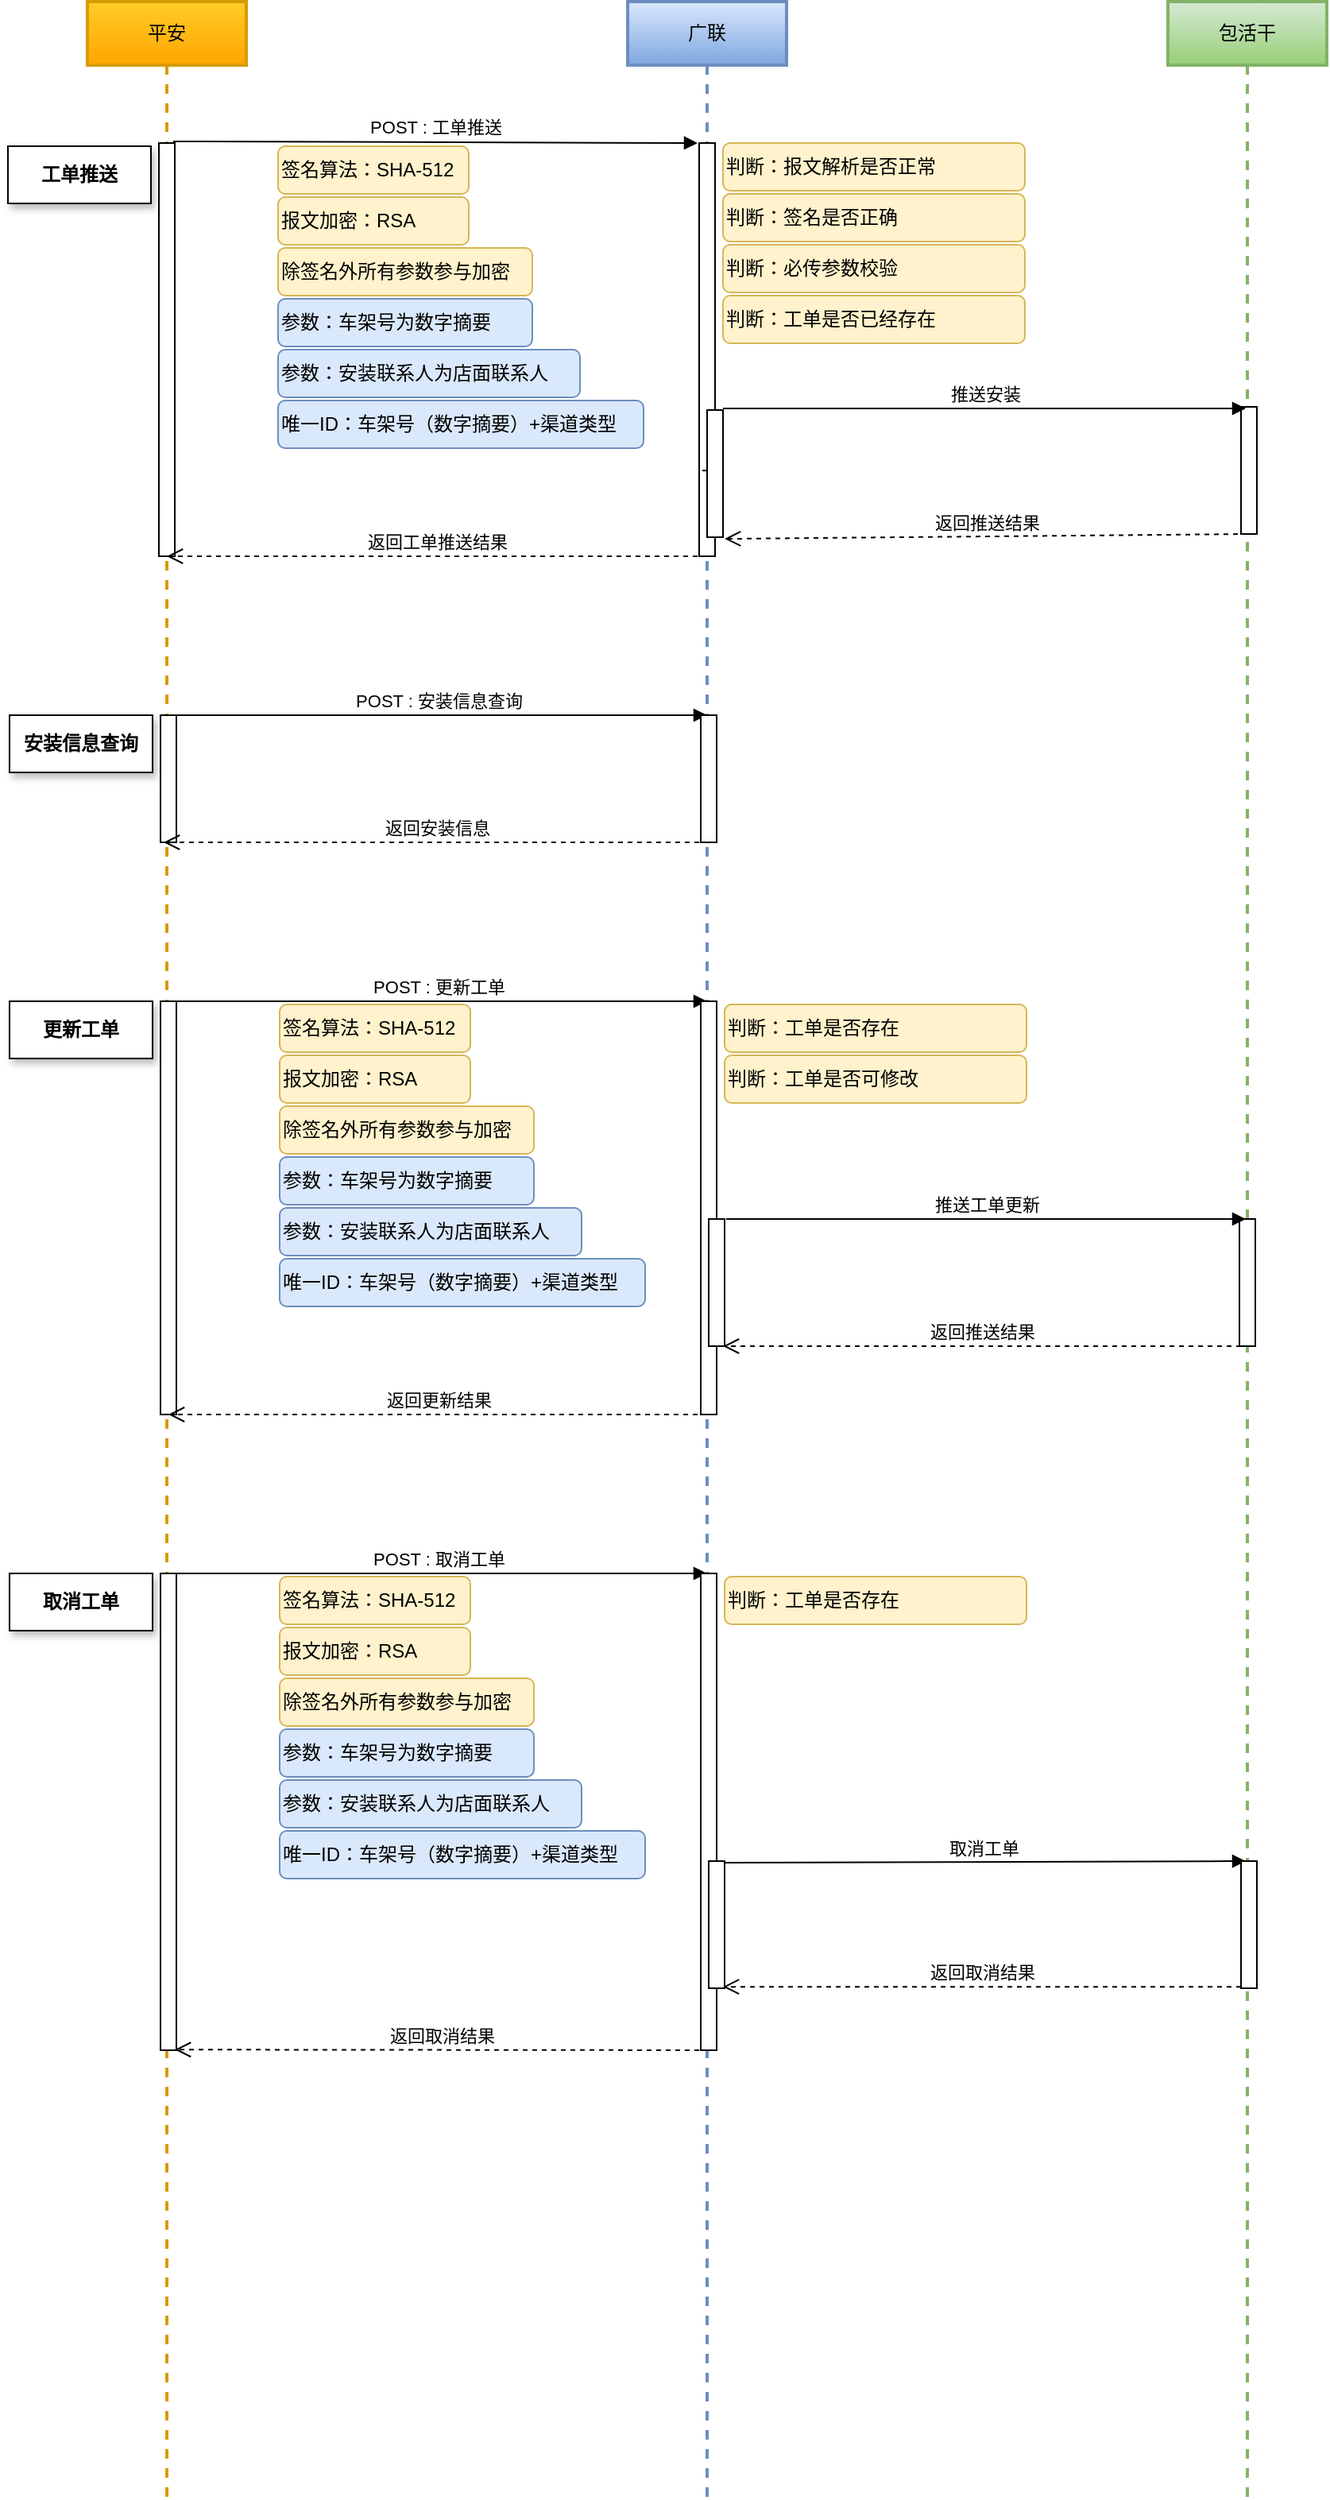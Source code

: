 <mxfile version="14.7.2" type="github">
  <diagram id="0" name="Page-1">
    <mxGraphModel dx="942" dy="572" grid="1" gridSize="10" guides="1" tooltips="1" connect="1" arrows="1" fold="0" page="1" pageScale="1" pageWidth="826" pageHeight="1169" background="none" math="1" shadow="0">
      <root>
        <mxCell id="0" />
        <mxCell id="1" parent="0" />
        <mxCell id="PKEPj2NAEDAo1NqbGAmX-19" value="平安" style="shape=umlLifeline;perimeter=lifelinePerimeter;whiteSpace=wrap;html=1;container=1;collapsible=0;recursiveResize=0;outlineConnect=0;fillColor=#ffcd28;strokeColor=#d79b00;gradientColor=#ffa500;strokeWidth=2;" vertex="1" parent="1">
          <mxGeometry x="90" y="110" width="100" height="1570" as="geometry" />
        </mxCell>
        <mxCell id="PKEPj2NAEDAo1NqbGAmX-105" value="" style="html=1;points=[];perimeter=orthogonalPerimeter;shadow=0;strokeWidth=1;align=center;" vertex="1" parent="PKEPj2NAEDAo1NqbGAmX-19">
          <mxGeometry x="45" y="89" width="10" height="260" as="geometry" />
        </mxCell>
        <mxCell id="PKEPj2NAEDAo1NqbGAmX-22" value="广联" style="shape=umlLifeline;perimeter=lifelinePerimeter;whiteSpace=wrap;html=1;container=1;collapsible=0;recursiveResize=0;outlineConnect=0;fillColor=#dae8fc;strokeColor=#6c8ebf;gradientColor=#7ea6e0;strokeWidth=2;" vertex="1" parent="1">
          <mxGeometry x="430" y="110" width="100" height="1570" as="geometry" />
        </mxCell>
        <mxCell id="PKEPj2NAEDAo1NqbGAmX-33" value="" style="html=1;points=[];perimeter=orthogonalPerimeter;align=left;" vertex="1" parent="PKEPj2NAEDAo1NqbGAmX-22">
          <mxGeometry x="45" y="89" width="10" height="260" as="geometry" />
        </mxCell>
        <mxCell id="PKEPj2NAEDAo1NqbGAmX-23" value="包活干" style="shape=umlLifeline;perimeter=lifelinePerimeter;whiteSpace=wrap;html=1;container=1;collapsible=0;recursiveResize=0;outlineConnect=0;fillColor=#d5e8d4;strokeColor=#82b366;gradientColor=#97d077;strokeWidth=2;" vertex="1" parent="1">
          <mxGeometry x="770" y="110" width="100" height="1570" as="geometry" />
        </mxCell>
        <mxCell id="PKEPj2NAEDAo1NqbGAmX-116" value="" style="html=1;points=[];perimeter=orthogonalPerimeter;shadow=0;strokeWidth=1;align=center;" vertex="1" parent="PKEPj2NAEDAo1NqbGAmX-23">
          <mxGeometry x="46" y="255" width="10" height="80" as="geometry" />
        </mxCell>
        <mxCell id="PKEPj2NAEDAo1NqbGAmX-119" value="" style="html=1;points=[];perimeter=orthogonalPerimeter;shadow=0;strokeWidth=1;align=center;" vertex="1" parent="PKEPj2NAEDAo1NqbGAmX-23">
          <mxGeometry x="45" y="766" width="10" height="80" as="geometry" />
        </mxCell>
        <mxCell id="PKEPj2NAEDAo1NqbGAmX-27" value="签名算法：SHA-512" style="rounded=1;whiteSpace=wrap;html=1;fillColor=#fff2cc;strokeColor=#d6b656;align=left;" vertex="1" parent="1">
          <mxGeometry x="210" y="201" width="120" height="30" as="geometry" />
        </mxCell>
        <mxCell id="PKEPj2NAEDAo1NqbGAmX-28" value="报文加密：RSA" style="rounded=1;whiteSpace=wrap;html=1;fillColor=#fff2cc;strokeColor=#d6b656;align=left;" vertex="1" parent="1">
          <mxGeometry x="210" y="233" width="120" height="30" as="geometry" />
        </mxCell>
        <mxCell id="PKEPj2NAEDAo1NqbGAmX-29" value="除签名外所有参数参与加密" style="rounded=1;whiteSpace=wrap;html=1;fillColor=#fff2cc;strokeColor=#d6b656;align=left;" vertex="1" parent="1">
          <mxGeometry x="210" y="265" width="160" height="30" as="geometry" />
        </mxCell>
        <mxCell id="PKEPj2NAEDAo1NqbGAmX-30" value="参数：车架号为数字摘要" style="rounded=1;whiteSpace=wrap;html=1;fillColor=#dae8fc;strokeColor=#6c8ebf;align=left;" vertex="1" parent="1">
          <mxGeometry x="210" y="297" width="160" height="30" as="geometry" />
        </mxCell>
        <mxCell id="PKEPj2NAEDAo1NqbGAmX-31" value="参数：安装联系人为店面联系人" style="rounded=1;whiteSpace=wrap;html=1;fillColor=#dae8fc;strokeColor=#6c8ebf;align=left;" vertex="1" parent="1">
          <mxGeometry x="210" y="329" width="190" height="30" as="geometry" />
        </mxCell>
        <mxCell id="PKEPj2NAEDAo1NqbGAmX-32" value="唯一ID：车架号（数字摘要）+渠道类型" style="rounded=1;whiteSpace=wrap;html=1;fillColor=#dae8fc;strokeColor=#6c8ebf;align=left;" vertex="1" parent="1">
          <mxGeometry x="210" y="361" width="230" height="30" as="geometry" />
        </mxCell>
        <mxCell id="PKEPj2NAEDAo1NqbGAmX-34" value="推送安装" style="html=1;verticalAlign=bottom;startArrow=none;startFill=0;endArrow=block;startSize=8;" edge="1" parent="1">
          <mxGeometry width="60" relative="1" as="geometry">
            <mxPoint x="490" y="366" as="sourcePoint" />
            <mxPoint x="819" y="366" as="targetPoint" />
          </mxGeometry>
        </mxCell>
        <mxCell id="PKEPj2NAEDAo1NqbGAmX-35" value="返回工单推送结果" style="html=1;verticalAlign=bottom;endArrow=open;dashed=1;endSize=8;entryX=0.5;entryY=1;entryDx=0;entryDy=0;entryPerimeter=0;" edge="1" parent="1" target="PKEPj2NAEDAo1NqbGAmX-105">
          <mxGeometry relative="1" as="geometry">
            <mxPoint x="480" y="459" as="sourcePoint" />
            <mxPoint x="150" y="459" as="targetPoint" />
          </mxGeometry>
        </mxCell>
        <mxCell id="PKEPj2NAEDAo1NqbGAmX-37" value="判断：报文解析是否正常" style="rounded=1;whiteSpace=wrap;html=1;fillColor=#fff2cc;strokeColor=#d6b656;align=left;" vertex="1" parent="1">
          <mxGeometry x="490" y="199" width="190" height="30" as="geometry" />
        </mxCell>
        <mxCell id="PKEPj2NAEDAo1NqbGAmX-38" value="判断：签名是否正确" style="rounded=1;whiteSpace=wrap;html=1;fillColor=#fff2cc;strokeColor=#d6b656;align=left;" vertex="1" parent="1">
          <mxGeometry x="490" y="231" width="190" height="30" as="geometry" />
        </mxCell>
        <mxCell id="PKEPj2NAEDAo1NqbGAmX-39" value="判断：必传参数校验" style="rounded=1;whiteSpace=wrap;html=1;fillColor=#fff2cc;strokeColor=#d6b656;align=left;" vertex="1" parent="1">
          <mxGeometry x="490" y="263" width="190" height="30" as="geometry" />
        </mxCell>
        <mxCell id="PKEPj2NAEDAo1NqbGAmX-40" value="判断：工单是否已经存在" style="rounded=1;whiteSpace=wrap;html=1;fillColor=#fff2cc;strokeColor=#d6b656;align=left;" vertex="1" parent="1">
          <mxGeometry x="490" y="295" width="190" height="30" as="geometry" />
        </mxCell>
        <mxCell id="PKEPj2NAEDAo1NqbGAmX-72" value="工单推送" style="rounded=0;whiteSpace=wrap;html=1;align=center;fontStyle=1;shadow=1;" vertex="1" parent="1">
          <mxGeometry x="40" y="201" width="90" height="36" as="geometry" />
        </mxCell>
        <mxCell id="PKEPj2NAEDAo1NqbGAmX-114" value="" style="html=1;points=[];perimeter=orthogonalPerimeter;shadow=0;strokeWidth=1;align=center;" vertex="1" parent="1">
          <mxGeometry x="480" y="367" width="10" height="80" as="geometry" />
        </mxCell>
        <mxCell id="PKEPj2NAEDAo1NqbGAmX-115" value="" style="html=1;verticalAlign=bottom;startArrow=none;startFill=0;endArrow=none;startSize=8;exitX=0.2;exitY=0.731;exitDx=0;exitDy=0;exitPerimeter=0;" edge="1" parent="1" target="PKEPj2NAEDAo1NqbGAmX-114">
          <mxGeometry width="60" relative="1" as="geometry">
            <mxPoint x="477" y="405.06" as="sourcePoint" />
            <mxPoint x="819" y="405.06" as="targetPoint" />
          </mxGeometry>
        </mxCell>
        <mxCell id="PKEPj2NAEDAo1NqbGAmX-24" value="POST : 工单推送" style="html=1;verticalAlign=bottom;startArrow=none;startFill=0;endArrow=block;startSize=8;entryX=-0.1;entryY=0;entryDx=0;entryDy=0;entryPerimeter=0;exitX=0.9;exitY=-0.004;exitDx=0;exitDy=0;exitPerimeter=0;" edge="1" parent="1" source="PKEPj2NAEDAo1NqbGAmX-105" target="PKEPj2NAEDAo1NqbGAmX-33">
          <mxGeometry width="60" relative="1" as="geometry">
            <mxPoint x="140" y="199" as="sourcePoint" />
            <mxPoint x="200" y="199" as="targetPoint" />
          </mxGeometry>
        </mxCell>
        <mxCell id="PKEPj2NAEDAo1NqbGAmX-117" value="返回推送结果" style="html=1;verticalAlign=bottom;endArrow=open;dashed=1;endSize=8;entryX=1.1;entryY=1.013;entryDx=0;entryDy=0;entryPerimeter=0;" edge="1" parent="1" target="PKEPj2NAEDAo1NqbGAmX-114">
          <mxGeometry relative="1" as="geometry">
            <mxPoint x="820" y="445" as="sourcePoint" />
            <mxPoint x="490" y="449" as="targetPoint" />
          </mxGeometry>
        </mxCell>
        <mxCell id="PKEPj2NAEDAo1NqbGAmX-74" value="POST : 安装信息查询" style="html=1;verticalAlign=bottom;startArrow=none;startFill=0;endArrow=block;startSize=8;" edge="1" parent="1">
          <mxGeometry width="60" relative="1" as="geometry">
            <mxPoint x="141" y="559" as="sourcePoint" />
            <mxPoint x="480" y="559" as="targetPoint" />
          </mxGeometry>
        </mxCell>
        <mxCell id="PKEPj2NAEDAo1NqbGAmX-77" value="POST : 更新工单" style="html=1;verticalAlign=bottom;startArrow=none;startFill=0;endArrow=block;startSize=8;" edge="1" parent="1">
          <mxGeometry width="60" relative="1" as="geometry">
            <mxPoint x="141" y="739" as="sourcePoint" />
            <mxPoint x="480" y="739" as="targetPoint" />
          </mxGeometry>
        </mxCell>
        <mxCell id="PKEPj2NAEDAo1NqbGAmX-92" value="POST : 取消工单" style="html=1;verticalAlign=bottom;startArrow=none;startFill=0;endArrow=block;startSize=8;" edge="1" parent="1">
          <mxGeometry width="60" relative="1" as="geometry">
            <mxPoint x="141" y="1099" as="sourcePoint" />
            <mxPoint x="480" y="1099" as="targetPoint" />
          </mxGeometry>
        </mxCell>
        <mxCell id="PKEPj2NAEDAo1NqbGAmX-106" value="" style="html=1;points=[];perimeter=orthogonalPerimeter;shadow=0;strokeWidth=1;align=center;" vertex="1" parent="1">
          <mxGeometry x="136" y="559" width="10" height="80" as="geometry" />
        </mxCell>
        <mxCell id="PKEPj2NAEDAo1NqbGAmX-107" value="" style="html=1;points=[];perimeter=orthogonalPerimeter;shadow=0;strokeWidth=1;align=center;" vertex="1" parent="1">
          <mxGeometry x="136" y="739" width="10" height="260" as="geometry" />
        </mxCell>
        <mxCell id="PKEPj2NAEDAo1NqbGAmX-108" value="" style="html=1;points=[];perimeter=orthogonalPerimeter;shadow=0;strokeWidth=1;align=center;" vertex="1" parent="1">
          <mxGeometry x="136" y="1099" width="10" height="300" as="geometry" />
        </mxCell>
        <mxCell id="PKEPj2NAEDAo1NqbGAmX-85" value="" style="html=1;points=[];perimeter=orthogonalPerimeter;shadow=0;strokeWidth=1;align=center;" vertex="1" parent="1">
          <mxGeometry x="476" y="739" width="10" height="260" as="geometry" />
        </mxCell>
        <mxCell id="PKEPj2NAEDAo1NqbGAmX-89" value="推送工单更新" style="html=1;verticalAlign=bottom;startArrow=none;startFill=0;endArrow=block;startSize=8;exitX=1.1;exitY=0;exitDx=0;exitDy=0;exitPerimeter=0;" edge="1" parent="1" source="PKEPj2NAEDAo1NqbGAmX-118" target="PKEPj2NAEDAo1NqbGAmX-23">
          <mxGeometry width="60" relative="1" as="geometry">
            <mxPoint x="481" y="959" as="sourcePoint" />
            <mxPoint x="810" y="880" as="targetPoint" />
          </mxGeometry>
        </mxCell>
        <mxCell id="PKEPj2NAEDAo1NqbGAmX-99" value="" style="html=1;points=[];perimeter=orthogonalPerimeter;shadow=0;strokeWidth=1;align=center;" vertex="1" parent="1">
          <mxGeometry x="476" y="1099" width="10" height="300" as="geometry" />
        </mxCell>
        <mxCell id="PKEPj2NAEDAo1NqbGAmX-101" value="取消工单" style="html=1;verticalAlign=bottom;startArrow=none;startFill=0;endArrow=block;startSize=8;exitX=0.9;exitY=0.013;exitDx=0;exitDy=0;exitPerimeter=0;entryX=0.3;entryY=0;entryDx=0;entryDy=0;entryPerimeter=0;" edge="1" parent="1" source="PKEPj2NAEDAo1NqbGAmX-121" target="PKEPj2NAEDAo1NqbGAmX-102">
          <mxGeometry width="60" relative="1" as="geometry">
            <mxPoint x="481" y="1319" as="sourcePoint" />
            <mxPoint x="820" y="1319" as="targetPoint" />
          </mxGeometry>
        </mxCell>
        <mxCell id="PKEPj2NAEDAo1NqbGAmX-102" value="" style="html=1;points=[];perimeter=orthogonalPerimeter;shadow=0;strokeWidth=1;align=center;" vertex="1" parent="1">
          <mxGeometry x="816" y="1280" width="10" height="80" as="geometry" />
        </mxCell>
        <mxCell id="PKEPj2NAEDAo1NqbGAmX-69" value="" style="html=1;points=[];perimeter=orthogonalPerimeter;align=left;" vertex="1" parent="1">
          <mxGeometry x="476" y="559" width="10" height="80" as="geometry" />
        </mxCell>
        <mxCell id="PKEPj2NAEDAo1NqbGAmX-73" value="安装信息查询" style="rounded=0;whiteSpace=wrap;html=1;align=center;fontStyle=1;shadow=1;" vertex="1" parent="1">
          <mxGeometry x="41" y="559" width="90" height="36" as="geometry" />
        </mxCell>
        <mxCell id="PKEPj2NAEDAo1NqbGAmX-75" value="返回安装信息" style="html=1;verticalAlign=bottom;endArrow=open;dashed=1;endSize=8;" edge="1" parent="1">
          <mxGeometry relative="1" as="geometry">
            <mxPoint x="481" y="639" as="sourcePoint" />
            <mxPoint x="138" y="639" as="targetPoint" />
          </mxGeometry>
        </mxCell>
        <mxCell id="PKEPj2NAEDAo1NqbGAmX-76" value="更新工单" style="rounded=0;whiteSpace=wrap;html=1;align=center;fontStyle=1;shadow=1;" vertex="1" parent="1">
          <mxGeometry x="41" y="739" width="90" height="36" as="geometry" />
        </mxCell>
        <mxCell id="PKEPj2NAEDAo1NqbGAmX-78" value="签名算法：SHA-512" style="rounded=1;whiteSpace=wrap;html=1;fillColor=#fff2cc;strokeColor=#d6b656;align=left;" vertex="1" parent="1">
          <mxGeometry x="211" y="741" width="120" height="30" as="geometry" />
        </mxCell>
        <mxCell id="PKEPj2NAEDAo1NqbGAmX-79" value="报文加密：RSA" style="rounded=1;whiteSpace=wrap;html=1;fillColor=#fff2cc;strokeColor=#d6b656;align=left;" vertex="1" parent="1">
          <mxGeometry x="211" y="773" width="120" height="30" as="geometry" />
        </mxCell>
        <mxCell id="PKEPj2NAEDAo1NqbGAmX-80" value="除签名外所有参数参与加密" style="rounded=1;whiteSpace=wrap;html=1;fillColor=#fff2cc;strokeColor=#d6b656;align=left;" vertex="1" parent="1">
          <mxGeometry x="211" y="805" width="160" height="30" as="geometry" />
        </mxCell>
        <mxCell id="PKEPj2NAEDAo1NqbGAmX-81" value="参数：车架号为数字摘要" style="rounded=1;whiteSpace=wrap;html=1;fillColor=#dae8fc;strokeColor=#6c8ebf;align=left;" vertex="1" parent="1">
          <mxGeometry x="211" y="837" width="160" height="30" as="geometry" />
        </mxCell>
        <mxCell id="PKEPj2NAEDAo1NqbGAmX-82" value="参数：安装联系人为店面联系人" style="rounded=1;whiteSpace=wrap;html=1;fillColor=#dae8fc;strokeColor=#6c8ebf;align=left;" vertex="1" parent="1">
          <mxGeometry x="211" y="869" width="190" height="30" as="geometry" />
        </mxCell>
        <mxCell id="PKEPj2NAEDAo1NqbGAmX-83" value="唯一ID：车架号（数字摘要）+渠道类型" style="rounded=1;whiteSpace=wrap;html=1;fillColor=#dae8fc;strokeColor=#6c8ebf;align=left;" vertex="1" parent="1">
          <mxGeometry x="211" y="901" width="230" height="30" as="geometry" />
        </mxCell>
        <mxCell id="PKEPj2NAEDAo1NqbGAmX-86" value="返回更新结果" style="html=1;verticalAlign=bottom;endArrow=open;dashed=1;endSize=8;" edge="1" parent="1">
          <mxGeometry relative="1" as="geometry">
            <mxPoint x="480" y="999" as="sourcePoint" />
            <mxPoint x="141" y="999" as="targetPoint" />
          </mxGeometry>
        </mxCell>
        <mxCell id="PKEPj2NAEDAo1NqbGAmX-87" value="判断：工单是否存在" style="rounded=1;whiteSpace=wrap;html=1;fillColor=#fff2cc;strokeColor=#d6b656;align=left;" vertex="1" parent="1">
          <mxGeometry x="491" y="741" width="190" height="30" as="geometry" />
        </mxCell>
        <mxCell id="PKEPj2NAEDAo1NqbGAmX-88" value="判断：工单是否可修改" style="rounded=1;whiteSpace=wrap;html=1;fillColor=#fff2cc;strokeColor=#d6b656;align=left;" vertex="1" parent="1">
          <mxGeometry x="491" y="773" width="190" height="30" as="geometry" />
        </mxCell>
        <mxCell id="PKEPj2NAEDAo1NqbGAmX-91" value="取消工单" style="rounded=0;whiteSpace=wrap;html=1;align=center;fontStyle=1;shadow=1;" vertex="1" parent="1">
          <mxGeometry x="41" y="1099" width="90" height="36" as="geometry" />
        </mxCell>
        <mxCell id="PKEPj2NAEDAo1NqbGAmX-93" value="签名算法：SHA-512" style="rounded=1;whiteSpace=wrap;html=1;fillColor=#fff2cc;strokeColor=#d6b656;align=left;" vertex="1" parent="1">
          <mxGeometry x="211" y="1101" width="120" height="30" as="geometry" />
        </mxCell>
        <mxCell id="PKEPj2NAEDAo1NqbGAmX-94" value="报文加密：RSA" style="rounded=1;whiteSpace=wrap;html=1;fillColor=#fff2cc;strokeColor=#d6b656;align=left;" vertex="1" parent="1">
          <mxGeometry x="211" y="1133" width="120" height="30" as="geometry" />
        </mxCell>
        <mxCell id="PKEPj2NAEDAo1NqbGAmX-95" value="除签名外所有参数参与加密" style="rounded=1;whiteSpace=wrap;html=1;fillColor=#fff2cc;strokeColor=#d6b656;align=left;" vertex="1" parent="1">
          <mxGeometry x="211" y="1165" width="160" height="30" as="geometry" />
        </mxCell>
        <mxCell id="PKEPj2NAEDAo1NqbGAmX-96" value="参数：车架号为数字摘要" style="rounded=1;whiteSpace=wrap;html=1;fillColor=#dae8fc;strokeColor=#6c8ebf;align=left;" vertex="1" parent="1">
          <mxGeometry x="211" y="1197" width="160" height="30" as="geometry" />
        </mxCell>
        <mxCell id="PKEPj2NAEDAo1NqbGAmX-97" value="参数：安装联系人为店面联系人" style="rounded=1;whiteSpace=wrap;html=1;fillColor=#dae8fc;strokeColor=#6c8ebf;align=left;" vertex="1" parent="1">
          <mxGeometry x="211" y="1229" width="190" height="30" as="geometry" />
        </mxCell>
        <mxCell id="PKEPj2NAEDAo1NqbGAmX-98" value="唯一ID：车架号（数字摘要）+渠道类型" style="rounded=1;whiteSpace=wrap;html=1;fillColor=#dae8fc;strokeColor=#6c8ebf;align=left;" vertex="1" parent="1">
          <mxGeometry x="211" y="1261" width="230" height="30" as="geometry" />
        </mxCell>
        <mxCell id="PKEPj2NAEDAo1NqbGAmX-100" value="判断：工单是否存在" style="rounded=1;whiteSpace=wrap;html=1;fillColor=#fff2cc;strokeColor=#d6b656;align=left;" vertex="1" parent="1">
          <mxGeometry x="491" y="1101" width="190" height="30" as="geometry" />
        </mxCell>
        <mxCell id="PKEPj2NAEDAo1NqbGAmX-103" value="返回取消结果" style="html=1;verticalAlign=bottom;endArrow=open;dashed=1;endSize=8;entryX=1.4;entryY=0.867;entryDx=0;entryDy=0;entryPerimeter=0;" edge="1" parent="1" source="PKEPj2NAEDAo1NqbGAmX-102" target="PKEPj2NAEDAo1NqbGAmX-99">
          <mxGeometry relative="1" as="geometry">
            <mxPoint x="821" y="1399" as="sourcePoint" />
            <mxPoint x="478" y="1399" as="targetPoint" />
          </mxGeometry>
        </mxCell>
        <mxCell id="PKEPj2NAEDAo1NqbGAmX-104" value="返回取消结果" style="html=1;verticalAlign=bottom;endArrow=open;dashed=1;endSize=8;entryX=0.54;entryY=0.834;entryDx=0;entryDy=0;entryPerimeter=0;" edge="1" parent="1">
          <mxGeometry relative="1" as="geometry">
            <mxPoint x="481" y="1399" as="sourcePoint" />
            <mxPoint x="145" y="1398.62" as="targetPoint" />
          </mxGeometry>
        </mxCell>
        <mxCell id="PKEPj2NAEDAo1NqbGAmX-118" value="" style="html=1;points=[];perimeter=orthogonalPerimeter;shadow=0;strokeWidth=1;align=center;" vertex="1" parent="1">
          <mxGeometry x="481" y="876" width="10" height="80" as="geometry" />
        </mxCell>
        <mxCell id="PKEPj2NAEDAo1NqbGAmX-120" value="返回推送结果" style="html=1;verticalAlign=bottom;endArrow=open;dashed=1;endSize=8;entryX=0.9;entryY=1;entryDx=0;entryDy=0;entryPerimeter=0;" edge="1" parent="1" target="PKEPj2NAEDAo1NqbGAmX-118">
          <mxGeometry relative="1" as="geometry">
            <mxPoint x="816" y="956" as="sourcePoint" />
            <mxPoint x="736" y="956" as="targetPoint" />
          </mxGeometry>
        </mxCell>
        <mxCell id="PKEPj2NAEDAo1NqbGAmX-121" value="" style="html=1;points=[];perimeter=orthogonalPerimeter;shadow=0;strokeWidth=1;align=center;" vertex="1" parent="1">
          <mxGeometry x="481" y="1280" width="10" height="80" as="geometry" />
        </mxCell>
      </root>
    </mxGraphModel>
  </diagram>
</mxfile>
